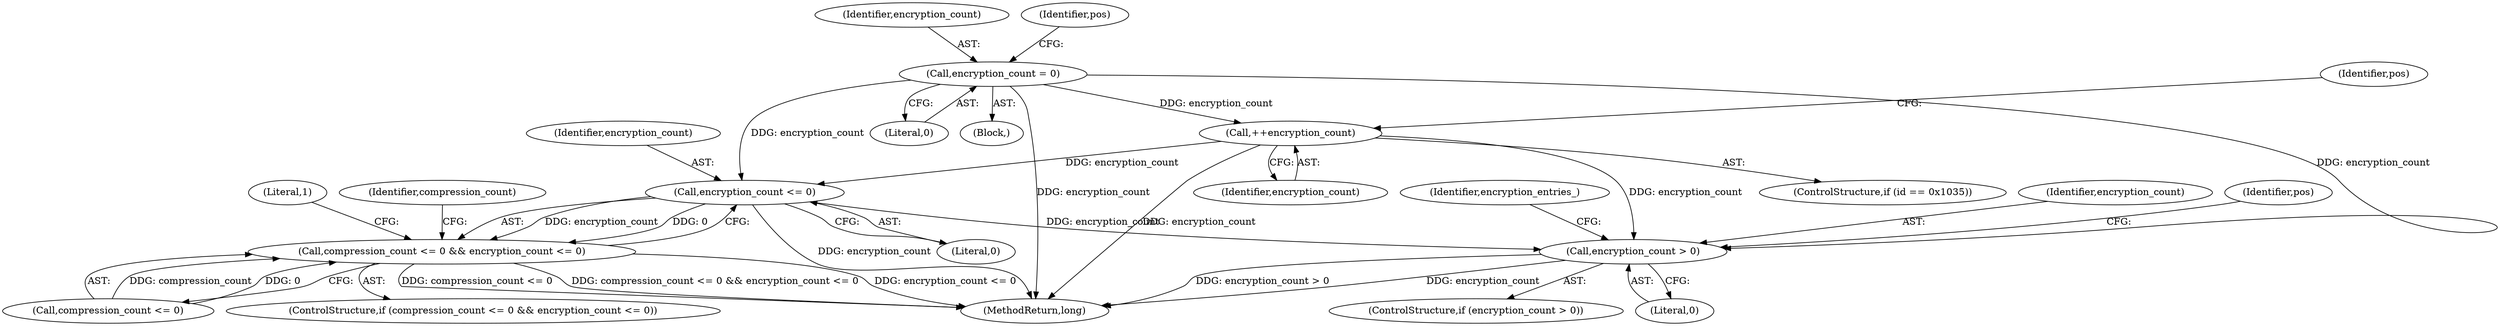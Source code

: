 digraph "0_Android_04839626ed859623901ebd3a5fd483982186b59d_181@API" {
"1000128" [label="(Call,encryption_count = 0)"];
"1000163" [label="(Call,++encryption_count)"];
"1000177" [label="(Call,encryption_count <= 0)"];
"1000173" [label="(Call,compression_count <= 0 && encryption_count <= 0)"];
"1000198" [label="(Call,encryption_count > 0)"];
"1000182" [label="(Literal,1)"];
"1000166" [label="(Identifier,pos)"];
"1000197" [label="(ControlStructure,if (encryption_count > 0))"];
"1000198" [label="(Call,encryption_count > 0)"];
"1000128" [label="(Call,encryption_count = 0)"];
"1000362" [label="(MethodReturn,long)"];
"1000177" [label="(Call,encryption_count <= 0)"];
"1000130" [label="(Literal,0)"];
"1000215" [label="(Identifier,pos)"];
"1000204" [label="(Identifier,encryption_entries_)"];
"1000110" [label="(Block,)"];
"1000164" [label="(Identifier,encryption_count)"];
"1000200" [label="(Literal,0)"];
"1000129" [label="(Identifier,encryption_count)"];
"1000178" [label="(Identifier,encryption_count)"];
"1000133" [label="(Identifier,pos)"];
"1000159" [label="(ControlStructure,if (id == 0x1035))"];
"1000163" [label="(Call,++encryption_count)"];
"1000179" [label="(Literal,0)"];
"1000174" [label="(Call,compression_count <= 0)"];
"1000173" [label="(Call,compression_count <= 0 && encryption_count <= 0)"];
"1000172" [label="(ControlStructure,if (compression_count <= 0 && encryption_count <= 0))"];
"1000185" [label="(Identifier,compression_count)"];
"1000199" [label="(Identifier,encryption_count)"];
"1000128" -> "1000110"  [label="AST: "];
"1000128" -> "1000130"  [label="CFG: "];
"1000129" -> "1000128"  [label="AST: "];
"1000130" -> "1000128"  [label="AST: "];
"1000133" -> "1000128"  [label="CFG: "];
"1000128" -> "1000362"  [label="DDG: encryption_count"];
"1000128" -> "1000163"  [label="DDG: encryption_count"];
"1000128" -> "1000177"  [label="DDG: encryption_count"];
"1000128" -> "1000198"  [label="DDG: encryption_count"];
"1000163" -> "1000159"  [label="AST: "];
"1000163" -> "1000164"  [label="CFG: "];
"1000164" -> "1000163"  [label="AST: "];
"1000166" -> "1000163"  [label="CFG: "];
"1000163" -> "1000362"  [label="DDG: encryption_count"];
"1000163" -> "1000177"  [label="DDG: encryption_count"];
"1000163" -> "1000198"  [label="DDG: encryption_count"];
"1000177" -> "1000173"  [label="AST: "];
"1000177" -> "1000179"  [label="CFG: "];
"1000178" -> "1000177"  [label="AST: "];
"1000179" -> "1000177"  [label="AST: "];
"1000173" -> "1000177"  [label="CFG: "];
"1000177" -> "1000362"  [label="DDG: encryption_count"];
"1000177" -> "1000173"  [label="DDG: encryption_count"];
"1000177" -> "1000173"  [label="DDG: 0"];
"1000177" -> "1000198"  [label="DDG: encryption_count"];
"1000173" -> "1000172"  [label="AST: "];
"1000173" -> "1000174"  [label="CFG: "];
"1000174" -> "1000173"  [label="AST: "];
"1000182" -> "1000173"  [label="CFG: "];
"1000185" -> "1000173"  [label="CFG: "];
"1000173" -> "1000362"  [label="DDG: compression_count <= 0 && encryption_count <= 0"];
"1000173" -> "1000362"  [label="DDG: encryption_count <= 0"];
"1000173" -> "1000362"  [label="DDG: compression_count <= 0"];
"1000174" -> "1000173"  [label="DDG: compression_count"];
"1000174" -> "1000173"  [label="DDG: 0"];
"1000198" -> "1000197"  [label="AST: "];
"1000198" -> "1000200"  [label="CFG: "];
"1000199" -> "1000198"  [label="AST: "];
"1000200" -> "1000198"  [label="AST: "];
"1000204" -> "1000198"  [label="CFG: "];
"1000215" -> "1000198"  [label="CFG: "];
"1000198" -> "1000362"  [label="DDG: encryption_count"];
"1000198" -> "1000362"  [label="DDG: encryption_count > 0"];
}
